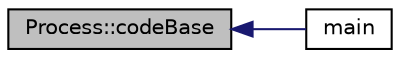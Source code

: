 digraph "Process::codeBase"
{
  edge [fontname="Helvetica",fontsize="10",labelfontname="Helvetica",labelfontsize="10"];
  node [fontname="Helvetica",fontsize="10",shape=record];
  rankdir="LR";
  Node39 [label="Process::codeBase",height=0.2,width=0.4,color="black", fillcolor="grey75", style="filled", fontcolor="black"];
  Node39 -> Node40 [dir="back",color="midnightblue",fontsize="10",style="solid",fontname="Helvetica"];
  Node40 [label="main",height=0.2,width=0.4,color="black", fillcolor="white", style="filled",URL="$d9/d35/main__run__process_8cpp.html#ae66f6b31b5ad750f1fe042a706a4e3d4"];
}
